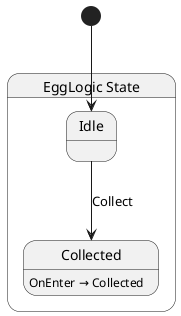 @startuml EggLogic
state "EggLogic State" as Shellguard_Egg_State_EggLogic_State {
  state "Idle" as Shellguard_Egg_State_EggLogic_State_Idle
  state "Collected" as Shellguard_Egg_State_EggLogic_State_Collected
}

Shellguard_Egg_State_EggLogic_State_Idle --> Shellguard_Egg_State_EggLogic_State_Collected : Collect

Shellguard_Egg_State_EggLogic_State_Collected : OnEnter → Collected

[*] --> Shellguard_Egg_State_EggLogic_State_Idle
@enduml